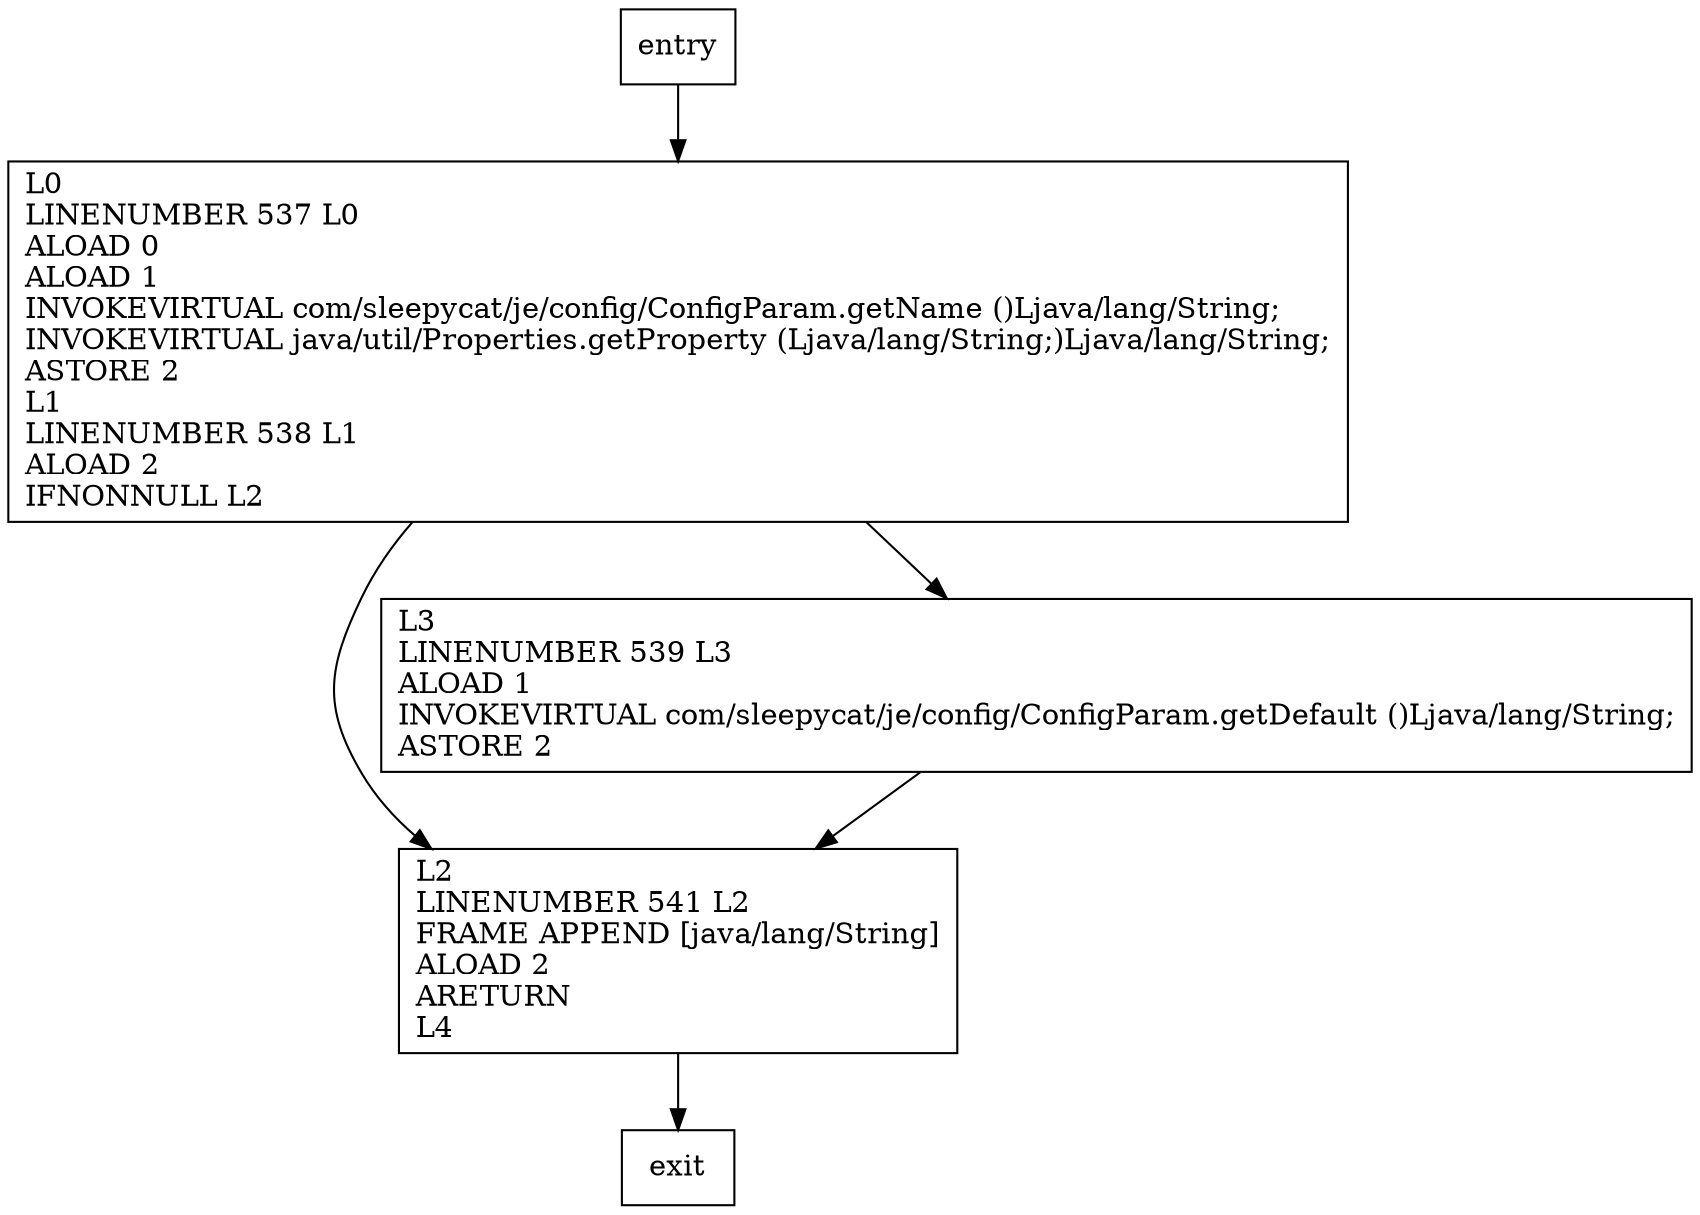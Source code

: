 digraph getVal {
node [shape=record];
2130110993 [label="L2\lLINENUMBER 541 L2\lFRAME APPEND [java/lang/String]\lALOAD 2\lARETURN\lL4\l"];
933516049 [label="L0\lLINENUMBER 537 L0\lALOAD 0\lALOAD 1\lINVOKEVIRTUAL com/sleepycat/je/config/ConfigParam.getName ()Ljava/lang/String;\lINVOKEVIRTUAL java/util/Properties.getProperty (Ljava/lang/String;)Ljava/lang/String;\lASTORE 2\lL1\lLINENUMBER 538 L1\lALOAD 2\lIFNONNULL L2\l"];
1285413375 [label="L3\lLINENUMBER 539 L3\lALOAD 1\lINVOKEVIRTUAL com/sleepycat/je/config/ConfigParam.getDefault ()Ljava/lang/String;\lASTORE 2\l"];
entry;
exit;
2130110993 -> exit
entry -> 933516049
933516049 -> 2130110993
933516049 -> 1285413375
1285413375 -> 2130110993
}
